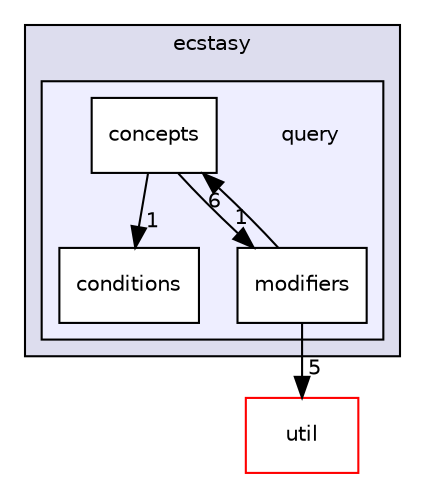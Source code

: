 digraph "src/ecstasy/query" {
  compound=true
  node [ fontsize="10", fontname="Helvetica"];
  edge [ labelfontsize="10", labelfontname="Helvetica"];
  subgraph clusterdir_6b0b9537e2784bce85aaa1605580a3a0 {
    graph [ bgcolor="#ddddee", pencolor="black", label="ecstasy" fontname="Helvetica", fontsize="10", URL="dir_6b0b9537e2784bce85aaa1605580a3a0.html"]
  subgraph clusterdir_5392b01d02c3d4d0985a94f633790057 {
    graph [ bgcolor="#eeeeff", pencolor="black", label="" URL="dir_5392b01d02c3d4d0985a94f633790057.html"];
    dir_5392b01d02c3d4d0985a94f633790057 [shape=plaintext label="query"];
  dir_13af086a2b4f3f42e1124b964311462f [shape=box label="concepts" fillcolor="white" style="filled" URL="dir_13af086a2b4f3f42e1124b964311462f.html"];
  dir_95849dd0a3bb1a0f131dfaf749226e1b [shape=box label="conditions" fillcolor="white" style="filled" URL="dir_95849dd0a3bb1a0f131dfaf749226e1b.html"];
  dir_61bf9ae590597ff865d3419e12f202a9 [shape=box label="modifiers" fillcolor="white" style="filled" URL="dir_61bf9ae590597ff865d3419e12f202a9.html"];
  }
  }
  dir_b7878ad5ecbf2506f4125b9d34c97e45 [shape=box label="util" fillcolor="white" style="filled" color="red" URL="dir_b7878ad5ecbf2506f4125b9d34c97e45.html"];
  dir_13af086a2b4f3f42e1124b964311462f->dir_61bf9ae590597ff865d3419e12f202a9 [headlabel="1", labeldistance=1.5 headhref="dir_000012_000014.html"];
  dir_13af086a2b4f3f42e1124b964311462f->dir_95849dd0a3bb1a0f131dfaf749226e1b [headlabel="1", labeldistance=1.5 headhref="dir_000012_000013.html"];
  dir_61bf9ae590597ff865d3419e12f202a9->dir_13af086a2b4f3f42e1124b964311462f [headlabel="6", labeldistance=1.5 headhref="dir_000014_000012.html"];
  dir_61bf9ae590597ff865d3419e12f202a9->dir_b7878ad5ecbf2506f4125b9d34c97e45 [headlabel="5", labeldistance=1.5 headhref="dir_000014_000026.html"];
}
